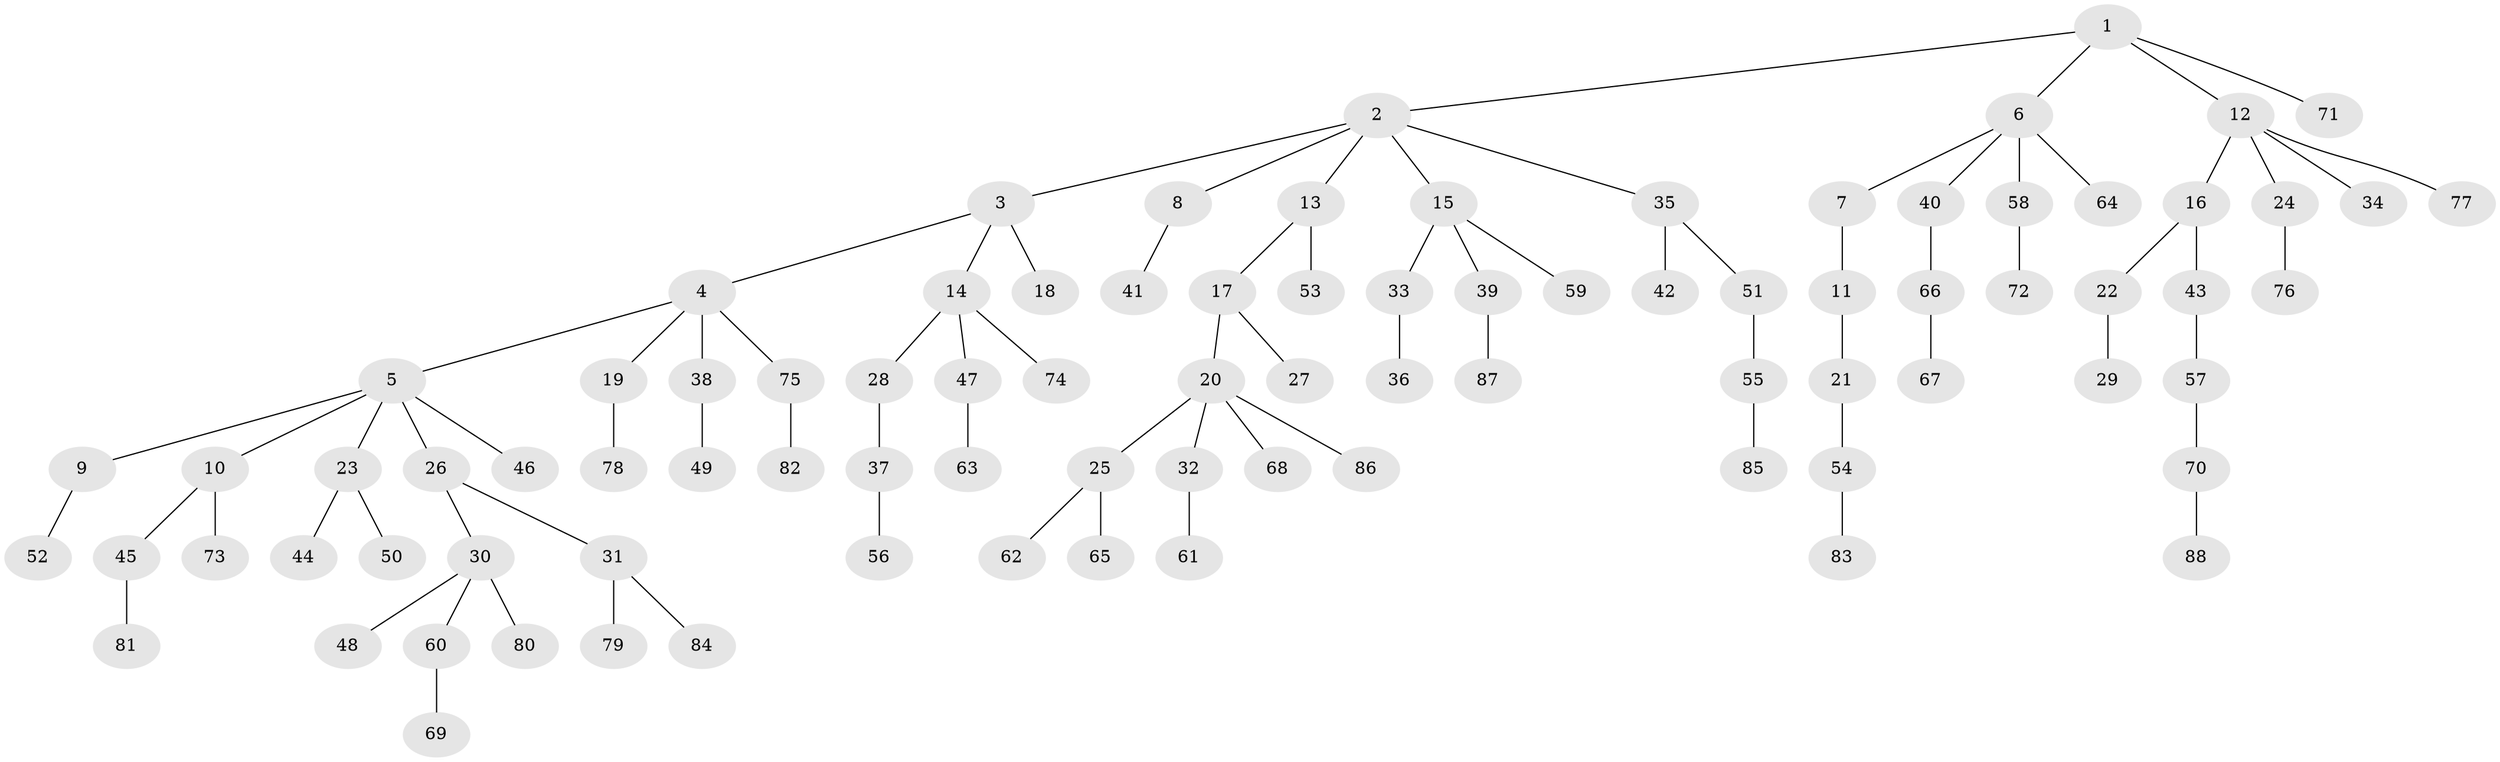 // coarse degree distribution, {3: 0.1388888888888889, 6: 0.027777777777777776, 5: 0.027777777777777776, 4: 0.027777777777777776, 2: 0.3333333333333333, 1: 0.4444444444444444}
// Generated by graph-tools (version 1.1) at 2025/51/03/04/25 22:51:28]
// undirected, 88 vertices, 87 edges
graph export_dot {
  node [color=gray90,style=filled];
  1;
  2;
  3;
  4;
  5;
  6;
  7;
  8;
  9;
  10;
  11;
  12;
  13;
  14;
  15;
  16;
  17;
  18;
  19;
  20;
  21;
  22;
  23;
  24;
  25;
  26;
  27;
  28;
  29;
  30;
  31;
  32;
  33;
  34;
  35;
  36;
  37;
  38;
  39;
  40;
  41;
  42;
  43;
  44;
  45;
  46;
  47;
  48;
  49;
  50;
  51;
  52;
  53;
  54;
  55;
  56;
  57;
  58;
  59;
  60;
  61;
  62;
  63;
  64;
  65;
  66;
  67;
  68;
  69;
  70;
  71;
  72;
  73;
  74;
  75;
  76;
  77;
  78;
  79;
  80;
  81;
  82;
  83;
  84;
  85;
  86;
  87;
  88;
  1 -- 2;
  1 -- 6;
  1 -- 12;
  1 -- 71;
  2 -- 3;
  2 -- 8;
  2 -- 13;
  2 -- 15;
  2 -- 35;
  3 -- 4;
  3 -- 14;
  3 -- 18;
  4 -- 5;
  4 -- 19;
  4 -- 38;
  4 -- 75;
  5 -- 9;
  5 -- 10;
  5 -- 23;
  5 -- 26;
  5 -- 46;
  6 -- 7;
  6 -- 40;
  6 -- 58;
  6 -- 64;
  7 -- 11;
  8 -- 41;
  9 -- 52;
  10 -- 45;
  10 -- 73;
  11 -- 21;
  12 -- 16;
  12 -- 24;
  12 -- 34;
  12 -- 77;
  13 -- 17;
  13 -- 53;
  14 -- 28;
  14 -- 47;
  14 -- 74;
  15 -- 33;
  15 -- 39;
  15 -- 59;
  16 -- 22;
  16 -- 43;
  17 -- 20;
  17 -- 27;
  19 -- 78;
  20 -- 25;
  20 -- 32;
  20 -- 68;
  20 -- 86;
  21 -- 54;
  22 -- 29;
  23 -- 44;
  23 -- 50;
  24 -- 76;
  25 -- 62;
  25 -- 65;
  26 -- 30;
  26 -- 31;
  28 -- 37;
  30 -- 48;
  30 -- 60;
  30 -- 80;
  31 -- 79;
  31 -- 84;
  32 -- 61;
  33 -- 36;
  35 -- 42;
  35 -- 51;
  37 -- 56;
  38 -- 49;
  39 -- 87;
  40 -- 66;
  43 -- 57;
  45 -- 81;
  47 -- 63;
  51 -- 55;
  54 -- 83;
  55 -- 85;
  57 -- 70;
  58 -- 72;
  60 -- 69;
  66 -- 67;
  70 -- 88;
  75 -- 82;
}

